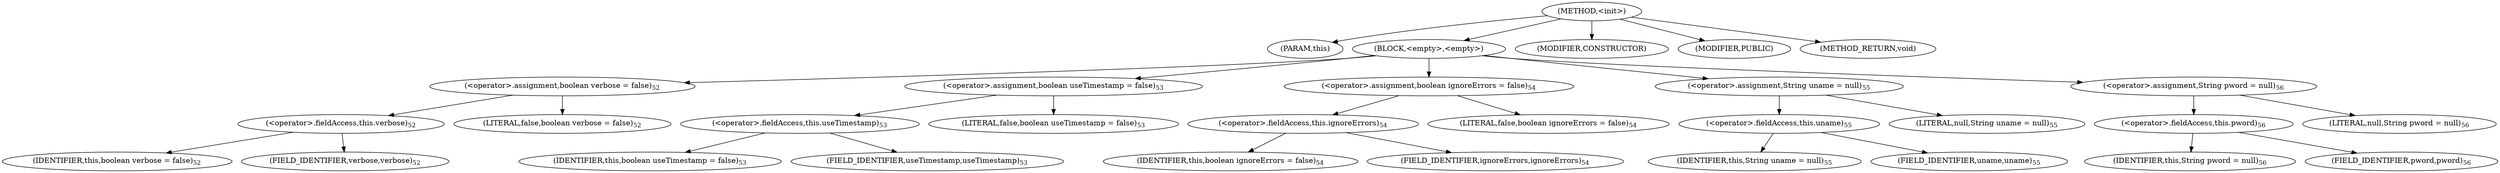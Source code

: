 digraph "&lt;init&gt;" {  
"840" [label = <(METHOD,&lt;init&gt;)> ]
"841" [label = <(PARAM,this)> ]
"842" [label = <(BLOCK,&lt;empty&gt;,&lt;empty&gt;)> ]
"843" [label = <(&lt;operator&gt;.assignment,boolean verbose = false)<SUB>52</SUB>> ]
"844" [label = <(&lt;operator&gt;.fieldAccess,this.verbose)<SUB>52</SUB>> ]
"845" [label = <(IDENTIFIER,this,boolean verbose = false)<SUB>52</SUB>> ]
"846" [label = <(FIELD_IDENTIFIER,verbose,verbose)<SUB>52</SUB>> ]
"847" [label = <(LITERAL,false,boolean verbose = false)<SUB>52</SUB>> ]
"848" [label = <(&lt;operator&gt;.assignment,boolean useTimestamp = false)<SUB>53</SUB>> ]
"849" [label = <(&lt;operator&gt;.fieldAccess,this.useTimestamp)<SUB>53</SUB>> ]
"850" [label = <(IDENTIFIER,this,boolean useTimestamp = false)<SUB>53</SUB>> ]
"851" [label = <(FIELD_IDENTIFIER,useTimestamp,useTimestamp)<SUB>53</SUB>> ]
"852" [label = <(LITERAL,false,boolean useTimestamp = false)<SUB>53</SUB>> ]
"853" [label = <(&lt;operator&gt;.assignment,boolean ignoreErrors = false)<SUB>54</SUB>> ]
"854" [label = <(&lt;operator&gt;.fieldAccess,this.ignoreErrors)<SUB>54</SUB>> ]
"855" [label = <(IDENTIFIER,this,boolean ignoreErrors = false)<SUB>54</SUB>> ]
"856" [label = <(FIELD_IDENTIFIER,ignoreErrors,ignoreErrors)<SUB>54</SUB>> ]
"857" [label = <(LITERAL,false,boolean ignoreErrors = false)<SUB>54</SUB>> ]
"858" [label = <(&lt;operator&gt;.assignment,String uname = null)<SUB>55</SUB>> ]
"859" [label = <(&lt;operator&gt;.fieldAccess,this.uname)<SUB>55</SUB>> ]
"860" [label = <(IDENTIFIER,this,String uname = null)<SUB>55</SUB>> ]
"861" [label = <(FIELD_IDENTIFIER,uname,uname)<SUB>55</SUB>> ]
"862" [label = <(LITERAL,null,String uname = null)<SUB>55</SUB>> ]
"863" [label = <(&lt;operator&gt;.assignment,String pword = null)<SUB>56</SUB>> ]
"864" [label = <(&lt;operator&gt;.fieldAccess,this.pword)<SUB>56</SUB>> ]
"865" [label = <(IDENTIFIER,this,String pword = null)<SUB>56</SUB>> ]
"866" [label = <(FIELD_IDENTIFIER,pword,pword)<SUB>56</SUB>> ]
"867" [label = <(LITERAL,null,String pword = null)<SUB>56</SUB>> ]
"868" [label = <(MODIFIER,CONSTRUCTOR)> ]
"869" [label = <(MODIFIER,PUBLIC)> ]
"870" [label = <(METHOD_RETURN,void)> ]
  "840" -> "841" 
  "840" -> "842" 
  "840" -> "868" 
  "840" -> "869" 
  "840" -> "870" 
  "842" -> "843" 
  "842" -> "848" 
  "842" -> "853" 
  "842" -> "858" 
  "842" -> "863" 
  "843" -> "844" 
  "843" -> "847" 
  "844" -> "845" 
  "844" -> "846" 
  "848" -> "849" 
  "848" -> "852" 
  "849" -> "850" 
  "849" -> "851" 
  "853" -> "854" 
  "853" -> "857" 
  "854" -> "855" 
  "854" -> "856" 
  "858" -> "859" 
  "858" -> "862" 
  "859" -> "860" 
  "859" -> "861" 
  "863" -> "864" 
  "863" -> "867" 
  "864" -> "865" 
  "864" -> "866" 
}
